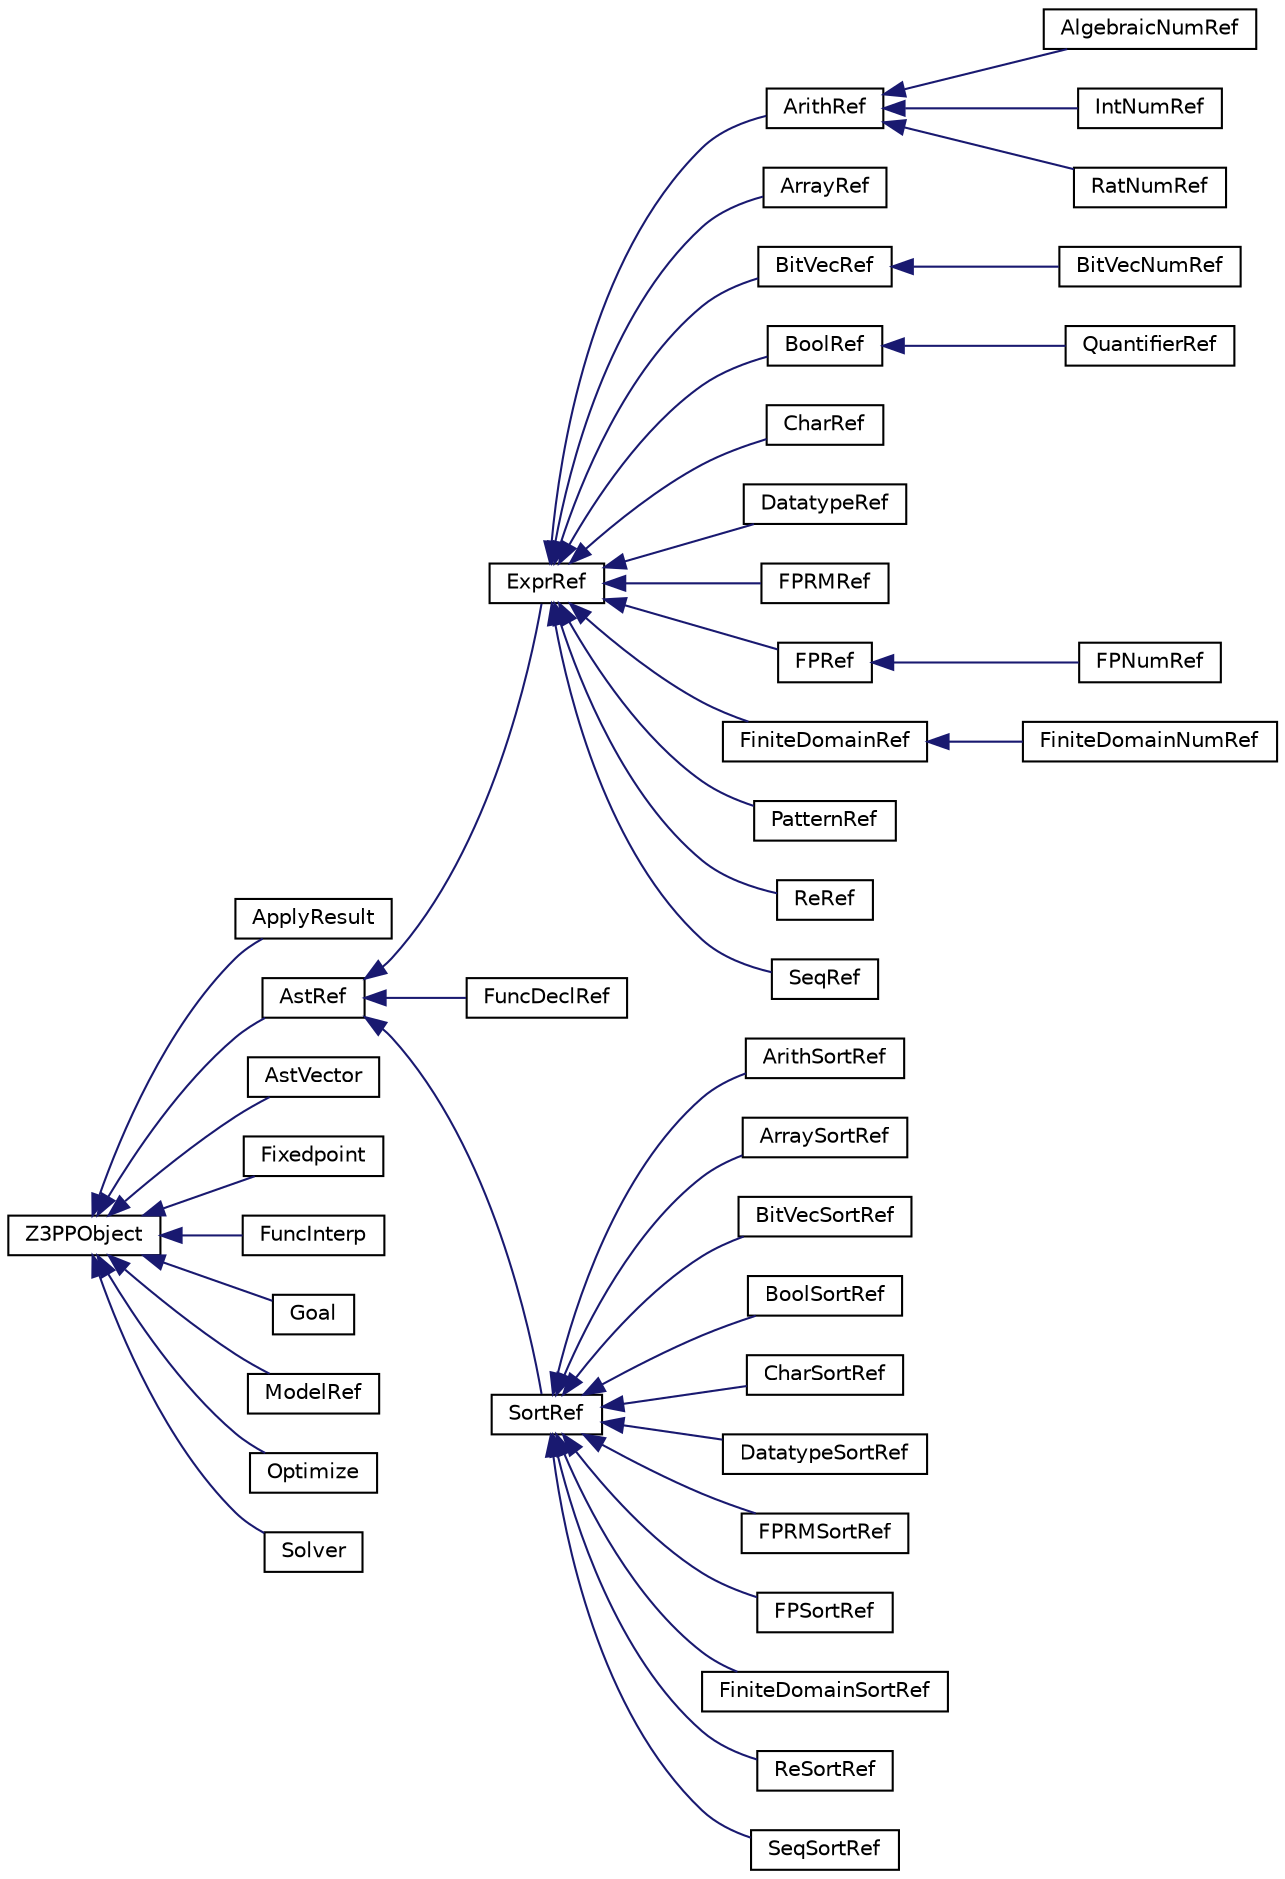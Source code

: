 digraph "Graphical Class Hierarchy"
{
 // LATEX_PDF_SIZE
  edge [fontname="Helvetica",fontsize="10",labelfontname="Helvetica",labelfontsize="10"];
  node [fontname="Helvetica",fontsize="10",shape=record];
  rankdir="LR";
  Node0 [label="Z3PPObject",height=0.2,width=0.4,color="black", fillcolor="white", style="filled",URL="$classz3py_1_1_z3_p_p_object.html",tooltip="ASTs base class."];
  Node0 -> Node1 [dir="back",color="midnightblue",fontsize="10",style="solid",fontname="Helvetica"];
  Node1 [label="ApplyResult",height=0.2,width=0.4,color="black", fillcolor="white", style="filled",URL="$classz3py_1_1_apply_result.html",tooltip=" "];
  Node0 -> Node2 [dir="back",color="midnightblue",fontsize="10",style="solid",fontname="Helvetica"];
  Node2 [label="AstRef",height=0.2,width=0.4,color="black", fillcolor="white", style="filled",URL="$classz3py_1_1_ast_ref.html",tooltip=" "];
  Node2 -> Node3 [dir="back",color="midnightblue",fontsize="10",style="solid",fontname="Helvetica"];
  Node3 [label="ExprRef",height=0.2,width=0.4,color="black", fillcolor="white", style="filled",URL="$classz3py_1_1_expr_ref.html",tooltip="Expressions."];
  Node3 -> Node4 [dir="back",color="midnightblue",fontsize="10",style="solid",fontname="Helvetica"];
  Node4 [label="ArithRef",height=0.2,width=0.4,color="black", fillcolor="white", style="filled",URL="$classz3py_1_1_arith_ref.html",tooltip=" "];
  Node4 -> Node5 [dir="back",color="midnightblue",fontsize="10",style="solid",fontname="Helvetica"];
  Node5 [label="AlgebraicNumRef",height=0.2,width=0.4,color="black", fillcolor="white", style="filled",URL="$classz3py_1_1_algebraic_num_ref.html",tooltip=" "];
  Node4 -> Node6 [dir="back",color="midnightblue",fontsize="10",style="solid",fontname="Helvetica"];
  Node6 [label="IntNumRef",height=0.2,width=0.4,color="black", fillcolor="white", style="filled",URL="$classz3py_1_1_int_num_ref.html",tooltip=" "];
  Node4 -> Node7 [dir="back",color="midnightblue",fontsize="10",style="solid",fontname="Helvetica"];
  Node7 [label="RatNumRef",height=0.2,width=0.4,color="black", fillcolor="white", style="filled",URL="$classz3py_1_1_rat_num_ref.html",tooltip=" "];
  Node3 -> Node8 [dir="back",color="midnightblue",fontsize="10",style="solid",fontname="Helvetica"];
  Node8 [label="ArrayRef",height=0.2,width=0.4,color="black", fillcolor="white", style="filled",URL="$classz3py_1_1_array_ref.html",tooltip=" "];
  Node3 -> Node9 [dir="back",color="midnightblue",fontsize="10",style="solid",fontname="Helvetica"];
  Node9 [label="BitVecRef",height=0.2,width=0.4,color="black", fillcolor="white", style="filled",URL="$classz3py_1_1_bit_vec_ref.html",tooltip=" "];
  Node9 -> Node10 [dir="back",color="midnightblue",fontsize="10",style="solid",fontname="Helvetica"];
  Node10 [label="BitVecNumRef",height=0.2,width=0.4,color="black", fillcolor="white", style="filled",URL="$classz3py_1_1_bit_vec_num_ref.html",tooltip=" "];
  Node3 -> Node11 [dir="back",color="midnightblue",fontsize="10",style="solid",fontname="Helvetica"];
  Node11 [label="BoolRef",height=0.2,width=0.4,color="black", fillcolor="white", style="filled",URL="$classz3py_1_1_bool_ref.html",tooltip=" "];
  Node11 -> Node12 [dir="back",color="midnightblue",fontsize="10",style="solid",fontname="Helvetica"];
  Node12 [label="QuantifierRef",height=0.2,width=0.4,color="black", fillcolor="white", style="filled",URL="$classz3py_1_1_quantifier_ref.html",tooltip="Quantifiers."];
  Node3 -> Node13 [dir="back",color="midnightblue",fontsize="10",style="solid",fontname="Helvetica"];
  Node13 [label="CharRef",height=0.2,width=0.4,color="black", fillcolor="white", style="filled",URL="$classz3py_1_1_char_ref.html",tooltip=" "];
  Node3 -> Node14 [dir="back",color="midnightblue",fontsize="10",style="solid",fontname="Helvetica"];
  Node14 [label="DatatypeRef",height=0.2,width=0.4,color="black", fillcolor="white", style="filled",URL="$classz3py_1_1_datatype_ref.html",tooltip=" "];
  Node3 -> Node15 [dir="back",color="midnightblue",fontsize="10",style="solid",fontname="Helvetica"];
  Node15 [label="FPRMRef",height=0.2,width=0.4,color="black", fillcolor="white", style="filled",URL="$classz3py_1_1_f_p_r_m_ref.html",tooltip=" "];
  Node3 -> Node16 [dir="back",color="midnightblue",fontsize="10",style="solid",fontname="Helvetica"];
  Node16 [label="FPRef",height=0.2,width=0.4,color="black", fillcolor="white", style="filled",URL="$classz3py_1_1_f_p_ref.html",tooltip=" "];
  Node16 -> Node17 [dir="back",color="midnightblue",fontsize="10",style="solid",fontname="Helvetica"];
  Node17 [label="FPNumRef",height=0.2,width=0.4,color="black", fillcolor="white", style="filled",URL="$classz3py_1_1_f_p_num_ref.html",tooltip=" "];
  Node3 -> Node18 [dir="back",color="midnightblue",fontsize="10",style="solid",fontname="Helvetica"];
  Node18 [label="FiniteDomainRef",height=0.2,width=0.4,color="black", fillcolor="white", style="filled",URL="$classz3py_1_1_finite_domain_ref.html",tooltip=" "];
  Node18 -> Node19 [dir="back",color="midnightblue",fontsize="10",style="solid",fontname="Helvetica"];
  Node19 [label="FiniteDomainNumRef",height=0.2,width=0.4,color="black", fillcolor="white", style="filled",URL="$classz3py_1_1_finite_domain_num_ref.html",tooltip=" "];
  Node3 -> Node20 [dir="back",color="midnightblue",fontsize="10",style="solid",fontname="Helvetica"];
  Node20 [label="PatternRef",height=0.2,width=0.4,color="black", fillcolor="white", style="filled",URL="$classz3py_1_1_pattern_ref.html",tooltip="Patterns."];
  Node3 -> Node21 [dir="back",color="midnightblue",fontsize="10",style="solid",fontname="Helvetica"];
  Node21 [label="ReRef",height=0.2,width=0.4,color="black", fillcolor="white", style="filled",URL="$classz3py_1_1_re_ref.html",tooltip=" "];
  Node3 -> Node22 [dir="back",color="midnightblue",fontsize="10",style="solid",fontname="Helvetica"];
  Node22 [label="SeqRef",height=0.2,width=0.4,color="black", fillcolor="white", style="filled",URL="$classz3py_1_1_seq_ref.html",tooltip=" "];
  Node2 -> Node23 [dir="back",color="midnightblue",fontsize="10",style="solid",fontname="Helvetica"];
  Node23 [label="FuncDeclRef",height=0.2,width=0.4,color="black", fillcolor="white", style="filled",URL="$classz3py_1_1_func_decl_ref.html",tooltip="Function Declarations."];
  Node2 -> Node24 [dir="back",color="midnightblue",fontsize="10",style="solid",fontname="Helvetica"];
  Node24 [label="SortRef",height=0.2,width=0.4,color="black", fillcolor="white", style="filled",URL="$classz3py_1_1_sort_ref.html",tooltip=" "];
  Node24 -> Node25 [dir="back",color="midnightblue",fontsize="10",style="solid",fontname="Helvetica"];
  Node25 [label="ArithSortRef",height=0.2,width=0.4,color="black", fillcolor="white", style="filled",URL="$classz3py_1_1_arith_sort_ref.html",tooltip="Arithmetic."];
  Node24 -> Node26 [dir="back",color="midnightblue",fontsize="10",style="solid",fontname="Helvetica"];
  Node26 [label="ArraySortRef",height=0.2,width=0.4,color="black", fillcolor="white", style="filled",URL="$classz3py_1_1_array_sort_ref.html",tooltip="Arrays."];
  Node24 -> Node27 [dir="back",color="midnightblue",fontsize="10",style="solid",fontname="Helvetica"];
  Node27 [label="BitVecSortRef",height=0.2,width=0.4,color="black", fillcolor="white", style="filled",URL="$classz3py_1_1_bit_vec_sort_ref.html",tooltip="Bit-Vectors."];
  Node24 -> Node28 [dir="back",color="midnightblue",fontsize="10",style="solid",fontname="Helvetica"];
  Node28 [label="BoolSortRef",height=0.2,width=0.4,color="black", fillcolor="white", style="filled",URL="$classz3py_1_1_bool_sort_ref.html",tooltip="Booleans."];
  Node24 -> Node29 [dir="back",color="midnightblue",fontsize="10",style="solid",fontname="Helvetica"];
  Node29 [label="CharSortRef",height=0.2,width=0.4,color="black", fillcolor="white", style="filled",URL="$classz3py_1_1_char_sort_ref.html",tooltip=" "];
  Node24 -> Node30 [dir="back",color="midnightblue",fontsize="10",style="solid",fontname="Helvetica"];
  Node30 [label="DatatypeSortRef",height=0.2,width=0.4,color="black", fillcolor="white", style="filled",URL="$classz3py_1_1_datatype_sort_ref.html",tooltip=" "];
  Node24 -> Node31 [dir="back",color="midnightblue",fontsize="10",style="solid",fontname="Helvetica"];
  Node31 [label="FPRMSortRef",height=0.2,width=0.4,color="black", fillcolor="white", style="filled",URL="$classz3py_1_1_f_p_r_m_sort_ref.html",tooltip=" "];
  Node24 -> Node32 [dir="back",color="midnightblue",fontsize="10",style="solid",fontname="Helvetica"];
  Node32 [label="FPSortRef",height=0.2,width=0.4,color="black", fillcolor="white", style="filled",URL="$classz3py_1_1_f_p_sort_ref.html",tooltip=" "];
  Node24 -> Node33 [dir="back",color="midnightblue",fontsize="10",style="solid",fontname="Helvetica"];
  Node33 [label="FiniteDomainSortRef",height=0.2,width=0.4,color="black", fillcolor="white", style="filled",URL="$classz3py_1_1_finite_domain_sort_ref.html",tooltip=" "];
  Node24 -> Node34 [dir="back",color="midnightblue",fontsize="10",style="solid",fontname="Helvetica"];
  Node34 [label="ReSortRef",height=0.2,width=0.4,color="black", fillcolor="white", style="filled",URL="$classz3py_1_1_re_sort_ref.html",tooltip=" "];
  Node24 -> Node35 [dir="back",color="midnightblue",fontsize="10",style="solid",fontname="Helvetica"];
  Node35 [label="SeqSortRef",height=0.2,width=0.4,color="black", fillcolor="white", style="filled",URL="$classz3py_1_1_seq_sort_ref.html",tooltip="Strings, Sequences and Regular expressions."];
  Node0 -> Node36 [dir="back",color="midnightblue",fontsize="10",style="solid",fontname="Helvetica"];
  Node36 [label="AstVector",height=0.2,width=0.4,color="black", fillcolor="white", style="filled",URL="$classz3py_1_1_ast_vector.html",tooltip=" "];
  Node0 -> Node37 [dir="back",color="midnightblue",fontsize="10",style="solid",fontname="Helvetica"];
  Node37 [label="Fixedpoint",height=0.2,width=0.4,color="black", fillcolor="white", style="filled",URL="$classz3py_1_1_fixedpoint.html",tooltip="Fixedpoint."];
  Node0 -> Node38 [dir="back",color="midnightblue",fontsize="10",style="solid",fontname="Helvetica"];
  Node38 [label="FuncInterp",height=0.2,width=0.4,color="black", fillcolor="white", style="filled",URL="$classz3py_1_1_func_interp.html",tooltip=" "];
  Node0 -> Node39 [dir="back",color="midnightblue",fontsize="10",style="solid",fontname="Helvetica"];
  Node39 [label="Goal",height=0.2,width=0.4,color="black", fillcolor="white", style="filled",URL="$classz3py_1_1_goal.html",tooltip=" "];
  Node0 -> Node40 [dir="back",color="midnightblue",fontsize="10",style="solid",fontname="Helvetica"];
  Node40 [label="ModelRef",height=0.2,width=0.4,color="black", fillcolor="white", style="filled",URL="$classz3py_1_1_model_ref.html",tooltip=" "];
  Node0 -> Node41 [dir="back",color="midnightblue",fontsize="10",style="solid",fontname="Helvetica"];
  Node41 [label="Optimize",height=0.2,width=0.4,color="black", fillcolor="white", style="filled",URL="$classz3py_1_1_optimize.html",tooltip=" "];
  Node0 -> Node42 [dir="back",color="midnightblue",fontsize="10",style="solid",fontname="Helvetica"];
  Node42 [label="Solver",height=0.2,width=0.4,color="black", fillcolor="white", style="filled",URL="$classz3py_1_1_solver.html",tooltip=" "];
}
